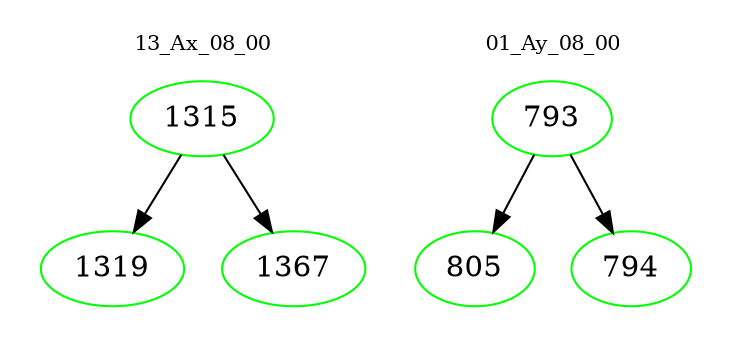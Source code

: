 digraph{
subgraph cluster_0 {
color = white
label = "13_Ax_08_00";
fontsize=10;
T0_1315 [label="1315", color="green"]
T0_1315 -> T0_1319 [color="black"]
T0_1319 [label="1319", color="green"]
T0_1315 -> T0_1367 [color="black"]
T0_1367 [label="1367", color="green"]
}
subgraph cluster_1 {
color = white
label = "01_Ay_08_00";
fontsize=10;
T1_793 [label="793", color="green"]
T1_793 -> T1_805 [color="black"]
T1_805 [label="805", color="green"]
T1_793 -> T1_794 [color="black"]
T1_794 [label="794", color="green"]
}
}
